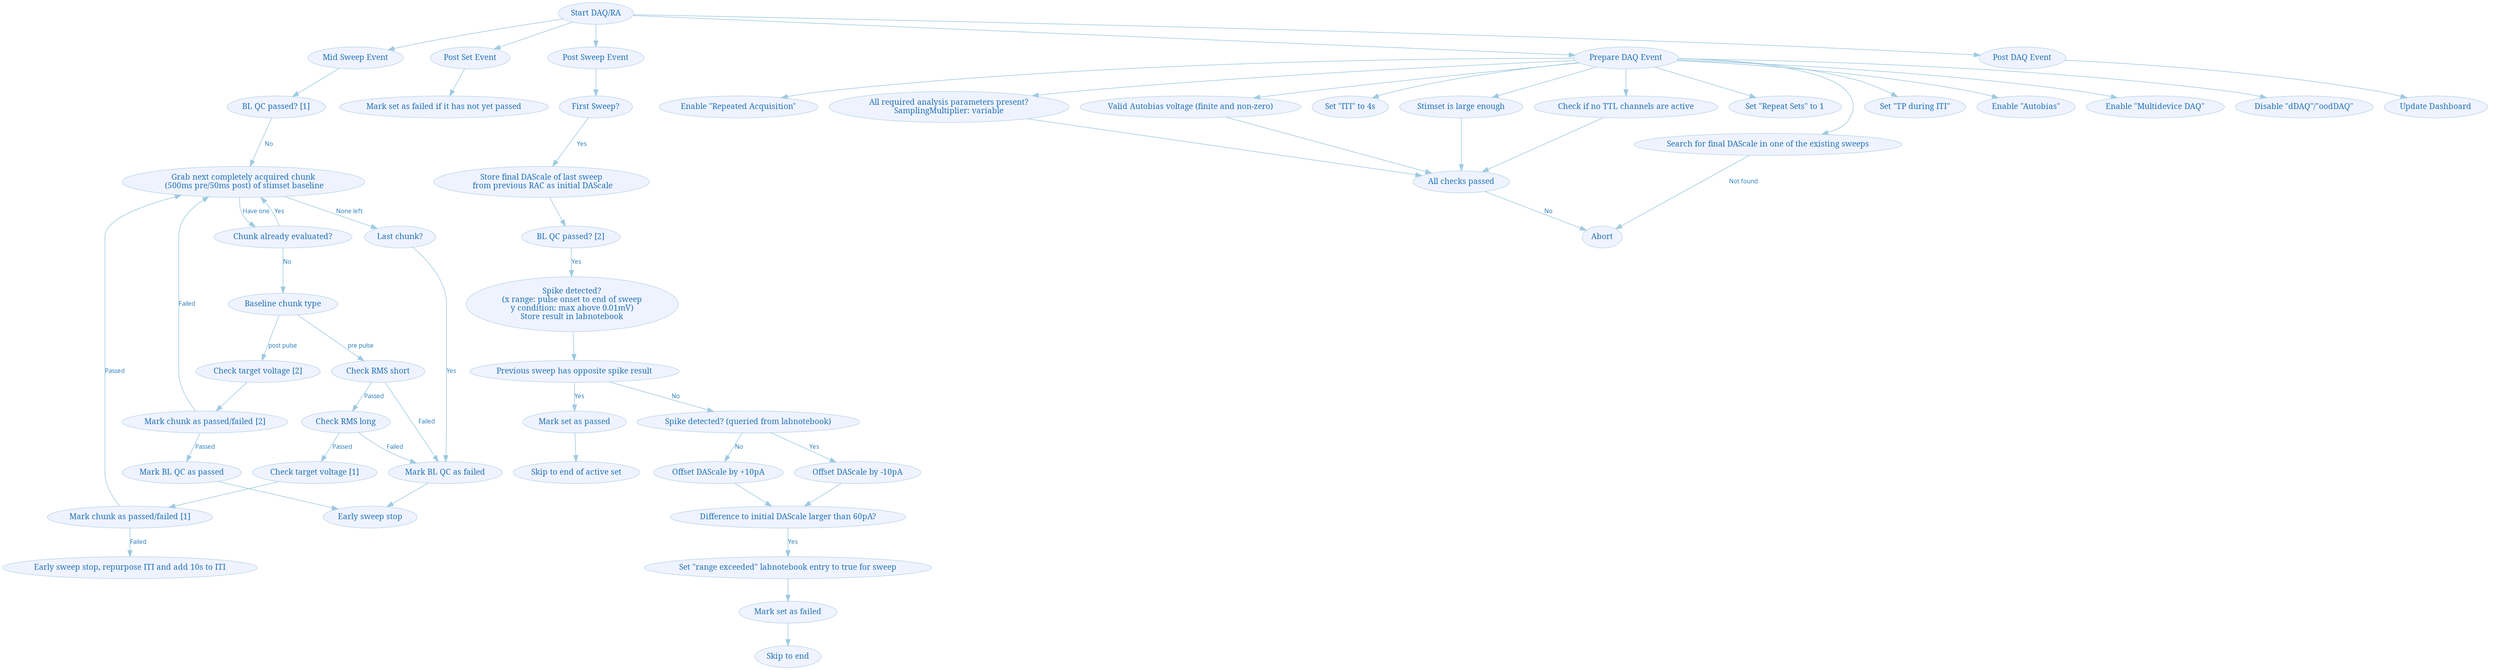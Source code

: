 digraph G {
    fontname="sans-serif";
    compound="true";
    ratio="0,01";
    center="true";
    penwidth="0.1";
    edge [comment="Wildcard edge",
          fontname="sans-serif",
          fontsize=10,
          colorscheme="blues3",
          color=2,
          fontcolor=3];
    node [fontname="serif",
          fontsize=13,
          fillcolor="1",
          colorscheme="blues4",
          color="2",
          fontcolor="4",
          style="filled"];
    "Start DAQ/RA";
    "Mid Sweep Event";
    "Post Set Event";
    "Post Sweep Event";
    "Prepare DAQ Event";
    "Post DAQ Event";
    "Start DAQ/RA" -> "Mid Sweep Event";
    "Start DAQ/RA" -> "Prepare DAQ Event";
    "Start DAQ/RA" -> "Post Set Event";
    "Start DAQ/RA" -> "Post Sweep Event";
    "Start DAQ/RA" -> "Post DAQ Event";
    subgraph cluster_preDAQ {
        color="invis";
        edge [comment="Wildcard node added automatic in EG."];
        node [comment="Wildcard node added automatic in EG."];
        "Prepare DAQ Event" -> "Set \"Repeat Sets\" to 1";
        "Prepare DAQ Event" -> "Stimset is large enough";
        "Abort";
        "Stimset is large enough";
        "Stimset is large enough" -> "All checks passed";
        "Set \"TP during ITI\"";
        "Enable \"Autobias\"";
        "Enable \"Multidevice DAQ\"";
        "Disable \"dDAQ\"/\"oodDAQ\"";
        "Enable \"Repeated Acquisition\"";
        "Valid Autobias voltage (finite and non-zero)";
        "Check if no TTL channels are active";
        "Prepare DAQ Event" -> "Enable \"Autobias\"";
        "Prepare DAQ Event" -> "Set \"TP during ITI\"";
        "Prepare DAQ Event" -> "Valid Autobias voltage (finite and non-zero)";
        "Prepare DAQ Event" -> "Enable \"Multidevice DAQ\"";
        "Prepare DAQ Event" -> "Disable \"dDAQ\"/\"oodDAQ\"";
        "Prepare DAQ Event" -> "Check if no TTL channels are active";
        "All checks passed";
        "Set \"TP during ITI\"";
        "Valid Autobias voltage (finite and non-zero)" -> "All checks passed";
        "Check if no TTL channels are active" -> "All checks passed";
        "All checks passed" -> "Abort"  [label="No"];
        "Prepare DAQ Event" -> "Set \"ITI\" to 4s";
        "Prepare DAQ Event" -> "Search for final DAScale in one of the existing sweeps";
        "Prepare DAQ Event" -> "Enable \"Repeated Acquisition\"";
        "Post DAQ Event" -> "Update Dashboard";
        "All required analysis parameters present?\nSamplingMultiplier: variable";
        "Prepare DAQ Event" -> "All required analysis parameters present?\nSamplingMultiplier: variable";
        "All required analysis parameters present?\nSamplingMultiplier: variable" -> "All checks passed";
    }

    "Mark set as failed if it has not yet passed";
    "Post Set Event" -> "Mark set as failed if it has not yet passed";
    "BL QC passed? [2]";
    "Skip to end of active set";
    "Skip to end";
    "BL QC passed? [1]";
    "Mid Sweep Event" -> "BL QC passed? [1]";
    "Grab next completely acquired chunk\n (500ms pre/50ms post) of stimset baseline";
    "BL QC passed? [1]" -> "Grab next completely acquired chunk\n (500ms pre/50ms post) of stimset baseline"  [label="No"];
    "Baseline chunk type";
    "Chunk already evaluated?";
    "Grab next completely acquired chunk\n (500ms pre/50ms post) of stimset baseline" -> "Chunk already evaluated?"  [label="Have one"];
    "Grab next completely acquired chunk\n (500ms pre/50ms post) of stimset baseline" -> "Last chunk?"  [label="None left"];
    "Last chunk?" -> "Mark BL QC as failed"  [label="Yes"];
    "Chunk already evaluated?" -> "Grab next completely acquired chunk\n (500ms pre/50ms post) of stimset baseline"  [label="Yes"];
    "Chunk already evaluated?" -> "Baseline chunk type"  [label="No"];
    "Check RMS short";
    "Check RMS long";
    "Check target voltage [1]";
    "Check target voltage [2]";
    "Baseline chunk type" -> "Check RMS short"  [label="pre pulse"];
    "Check RMS short" -> "Check RMS long"  [label="Passed"];
    "Check RMS short" -> "Mark BL QC as failed"  [label="Failed"];
    "Check RMS long" -> "Mark BL QC as failed"  [label="Failed"];
    "Check RMS long" -> "Check target voltage [1]"  [label="Passed"];
    "Mark chunk as passed/failed [1]";
    "Check target voltage [1]" -> "Mark chunk as passed/failed [1]";
    "Mark chunk as passed/failed [1]" -> "Grab next completely acquired chunk\n (500ms pre/50ms post) of stimset baseline"  [label="Passed"];
    "Early sweep stop, repurpose ITI and add 10s to ITI";
    "Mark chunk as passed/failed [1]" -> "Early sweep stop, repurpose ITI and add 10s to ITI"  [label="Failed"];
    "Baseline chunk type" -> "Check target voltage [2]"  [label="post pulse"];
    "Check target voltage [2]" -> "Mark chunk as passed/failed [2]";
    "Mark chunk as passed/failed [2]" -> "Grab next completely acquired chunk\n (500ms pre/50ms post) of stimset baseline"  [label="Failed"];
    "Mark chunk as passed/failed [2]" -> "Mark BL QC as passed"  [label="Passed"];
    "Set \"ITI\" to 4s";
    "Search for final DAScale in one of the existing sweeps";
    "Search for final DAScale in one of the existing sweeps" -> "Abort"  [label="Not found"];
    "First Sweep?";
    "First Sweep?" -> "Store final DAScale of last sweep\n from previous RAC as initial DAScale"  [label="Yes"];
    "Post Sweep Event" -> "First Sweep?";
    "BL QC passed? [2]" -> "Spike detected?\n(x range: pulse onset to end of sweep\ny condition: max above 0.01mV)\nStore result in labnotebook"  [label="Yes"];
    "Spike detected?\n(x range: pulse onset to end of sweep\ny condition: max above 0.01mV)\nStore result in labnotebook" -> "Previous sweep has opposite spike result";
    "Previous sweep has opposite spike result" -> "Mark set as passed"  [label="Yes"];
    "Mark set as passed" -> "Skip to end of active set";
    "Previous sweep has opposite spike result" -> "Spike detected? (queried from labnotebook)"  [label="No"];
    "Spike detected? (queried from labnotebook)" -> "Offset DAScale by -10pA"  [label="Yes"];
    "Offset DAScale by +10pA" -> "Difference to initial DAScale larger than 60pA?";
    "Spike detected? (queried from labnotebook)" -> "Offset DAScale by +10pA"  [label="No"];
    "Offset DAScale by -10pA" -> "Difference to initial DAScale larger than 60pA?";
    "Mark set as failed" -> "Skip to end";
    "Store final DAScale of last sweep\n from previous RAC as initial DAScale" -> "BL QC passed? [2]";
    "Set \"Repeat Sets\" to 1";
    "Early sweep stop";
    "Mark BL QC as passed" -> "Early sweep stop";
    "Mark BL QC as failed" -> "Early sweep stop";
    "Set \"range exceeded\" labnotebook entry to true for sweep";
    "Difference to initial DAScale larger than 60pA?" -> "Set \"range exceeded\" labnotebook entry to true for sweep"  [label="Yes"];
    "Set \"range exceeded\" labnotebook entry to true for sweep" -> "Mark set as failed";
}
